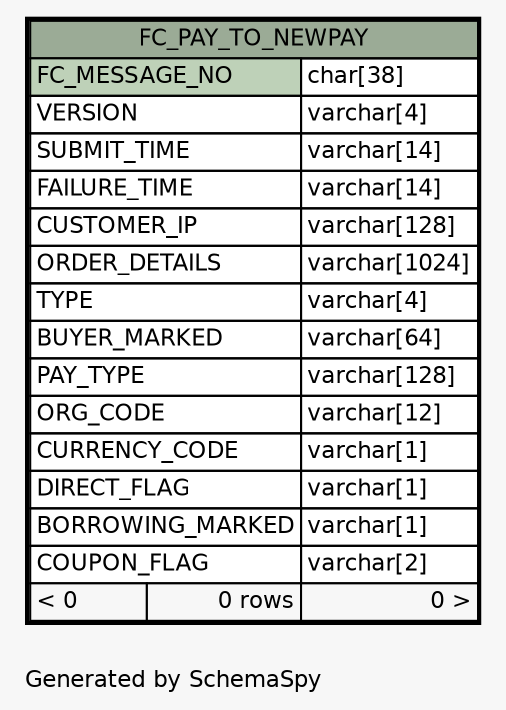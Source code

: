 // dot 2.26.0 on Linux 2.6.32-504.8.1.el6.x86_64
// SchemaSpy rev 590
digraph "oneDegreeRelationshipsDiagram" {
  graph [
    rankdir="RL"
    bgcolor="#f7f7f7"
    label="\nGenerated by SchemaSpy"
    labeljust="l"
    nodesep="0.18"
    ranksep="0.46"
    fontname="Helvetica"
    fontsize="11"
  ];
  node [
    fontname="Helvetica"
    fontsize="11"
    shape="plaintext"
  ];
  edge [
    arrowsize="0.8"
  ];
  "FC_PAY_TO_NEWPAY" [
    label=<
    <TABLE BORDER="2" CELLBORDER="1" CELLSPACING="0" BGCOLOR="#ffffff">
      <TR><TD COLSPAN="3" BGCOLOR="#9bab96" ALIGN="CENTER">FC_PAY_TO_NEWPAY</TD></TR>
      <TR><TD PORT="FC_MESSAGE_NO" COLSPAN="2" BGCOLOR="#bed1b8" ALIGN="LEFT">FC_MESSAGE_NO</TD><TD PORT="FC_MESSAGE_NO.type" ALIGN="LEFT">char[38]</TD></TR>
      <TR><TD PORT="VERSION" COLSPAN="2" ALIGN="LEFT">VERSION</TD><TD PORT="VERSION.type" ALIGN="LEFT">varchar[4]</TD></TR>
      <TR><TD PORT="SUBMIT_TIME" COLSPAN="2" ALIGN="LEFT">SUBMIT_TIME</TD><TD PORT="SUBMIT_TIME.type" ALIGN="LEFT">varchar[14]</TD></TR>
      <TR><TD PORT="FAILURE_TIME" COLSPAN="2" ALIGN="LEFT">FAILURE_TIME</TD><TD PORT="FAILURE_TIME.type" ALIGN="LEFT">varchar[14]</TD></TR>
      <TR><TD PORT="CUSTOMER_IP" COLSPAN="2" ALIGN="LEFT">CUSTOMER_IP</TD><TD PORT="CUSTOMER_IP.type" ALIGN="LEFT">varchar[128]</TD></TR>
      <TR><TD PORT="ORDER_DETAILS" COLSPAN="2" ALIGN="LEFT">ORDER_DETAILS</TD><TD PORT="ORDER_DETAILS.type" ALIGN="LEFT">varchar[1024]</TD></TR>
      <TR><TD PORT="TYPE" COLSPAN="2" ALIGN="LEFT">TYPE</TD><TD PORT="TYPE.type" ALIGN="LEFT">varchar[4]</TD></TR>
      <TR><TD PORT="BUYER_MARKED" COLSPAN="2" ALIGN="LEFT">BUYER_MARKED</TD><TD PORT="BUYER_MARKED.type" ALIGN="LEFT">varchar[64]</TD></TR>
      <TR><TD PORT="PAY_TYPE" COLSPAN="2" ALIGN="LEFT">PAY_TYPE</TD><TD PORT="PAY_TYPE.type" ALIGN="LEFT">varchar[128]</TD></TR>
      <TR><TD PORT="ORG_CODE" COLSPAN="2" ALIGN="LEFT">ORG_CODE</TD><TD PORT="ORG_CODE.type" ALIGN="LEFT">varchar[12]</TD></TR>
      <TR><TD PORT="CURRENCY_CODE" COLSPAN="2" ALIGN="LEFT">CURRENCY_CODE</TD><TD PORT="CURRENCY_CODE.type" ALIGN="LEFT">varchar[1]</TD></TR>
      <TR><TD PORT="DIRECT_FLAG" COLSPAN="2" ALIGN="LEFT">DIRECT_FLAG</TD><TD PORT="DIRECT_FLAG.type" ALIGN="LEFT">varchar[1]</TD></TR>
      <TR><TD PORT="BORROWING_MARKED" COLSPAN="2" ALIGN="LEFT">BORROWING_MARKED</TD><TD PORT="BORROWING_MARKED.type" ALIGN="LEFT">varchar[1]</TD></TR>
      <TR><TD PORT="COUPON_FLAG" COLSPAN="2" ALIGN="LEFT">COUPON_FLAG</TD><TD PORT="COUPON_FLAG.type" ALIGN="LEFT">varchar[2]</TD></TR>
      <TR><TD ALIGN="LEFT" BGCOLOR="#f7f7f7">&lt; 0</TD><TD ALIGN="RIGHT" BGCOLOR="#f7f7f7">0 rows</TD><TD ALIGN="RIGHT" BGCOLOR="#f7f7f7">0 &gt;</TD></TR>
    </TABLE>>
    URL="FC_PAY_TO_NEWPAY.html"
    tooltip="FC_PAY_TO_NEWPAY"
  ];
}
